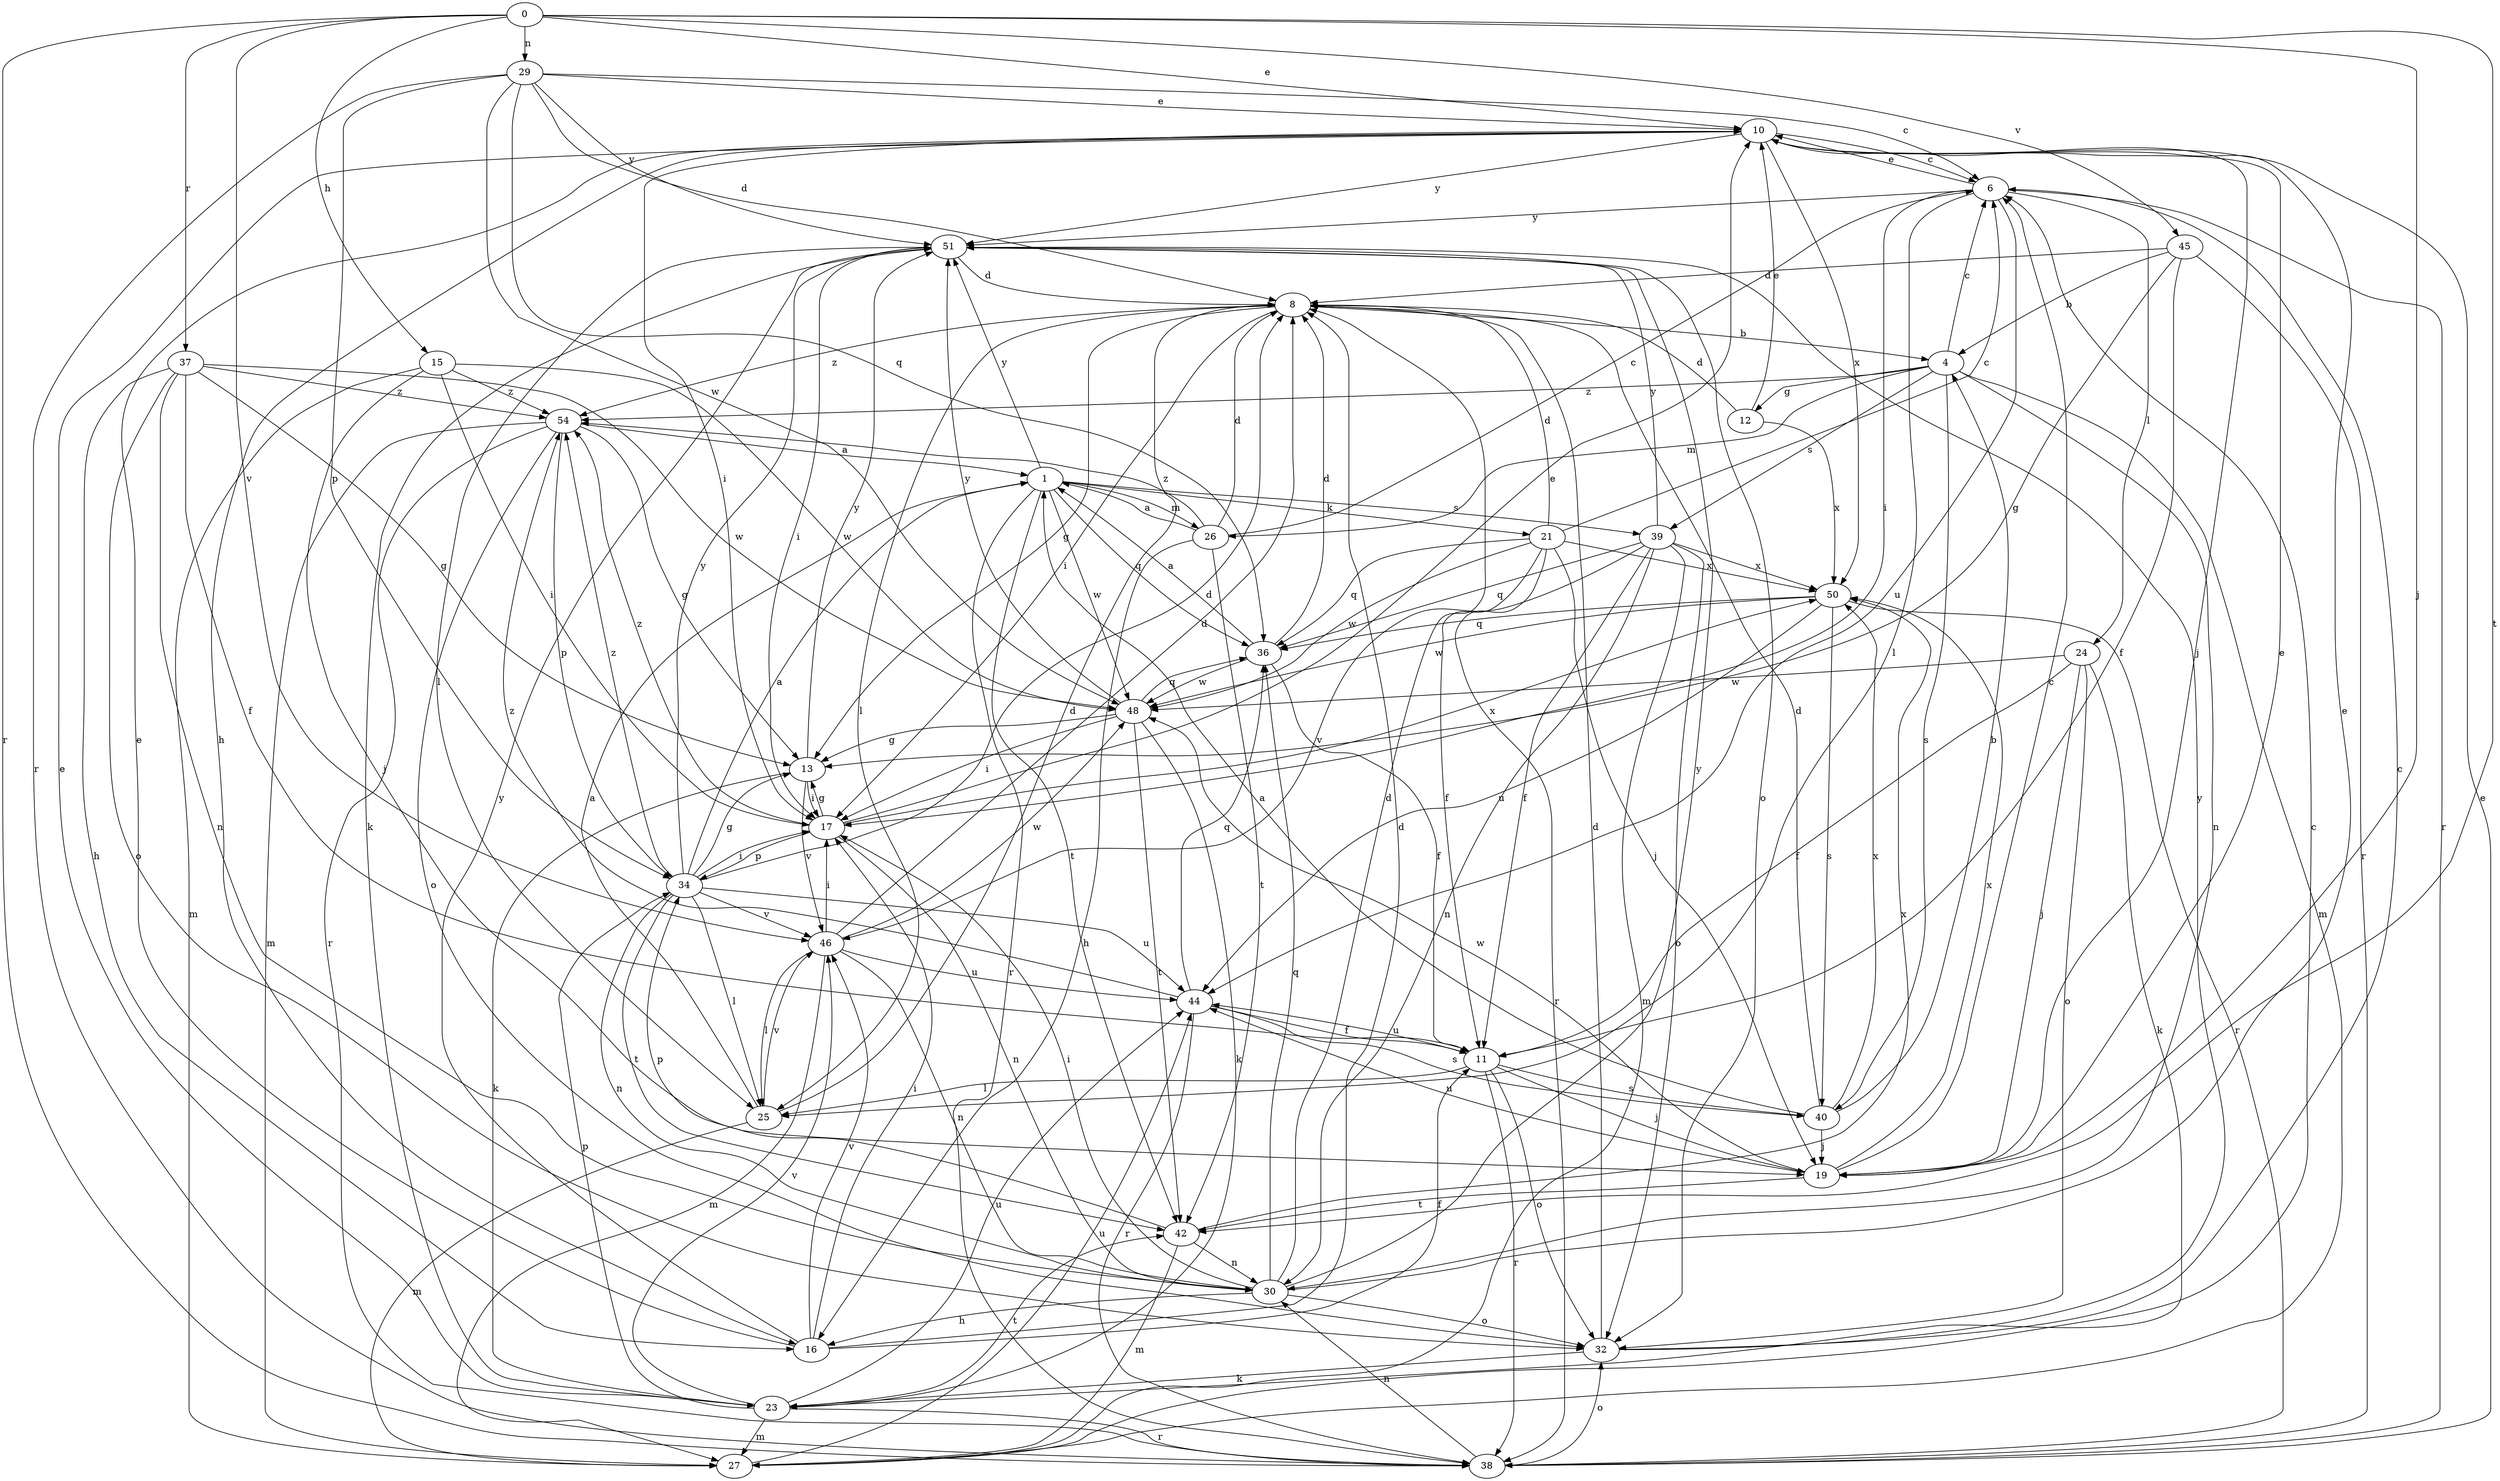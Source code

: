 strict digraph  {
0;
1;
4;
6;
8;
10;
11;
12;
13;
15;
16;
17;
19;
21;
23;
24;
25;
26;
27;
29;
30;
32;
34;
36;
37;
38;
39;
40;
42;
44;
45;
46;
48;
50;
51;
54;
0 -> 10  [label=e];
0 -> 15  [label=h];
0 -> 19  [label=j];
0 -> 29  [label=n];
0 -> 37  [label=r];
0 -> 38  [label=r];
0 -> 42  [label=t];
0 -> 45  [label=v];
0 -> 46  [label=v];
1 -> 21  [label=k];
1 -> 26  [label=m];
1 -> 36  [label=q];
1 -> 38  [label=r];
1 -> 39  [label=s];
1 -> 42  [label=t];
1 -> 48  [label=w];
1 -> 51  [label=y];
4 -> 6  [label=c];
4 -> 12  [label=g];
4 -> 26  [label=m];
4 -> 27  [label=m];
4 -> 30  [label=n];
4 -> 39  [label=s];
4 -> 40  [label=s];
4 -> 54  [label=z];
6 -> 10  [label=e];
6 -> 17  [label=i];
6 -> 24  [label=l];
6 -> 25  [label=l];
6 -> 38  [label=r];
6 -> 44  [label=u];
6 -> 51  [label=y];
8 -> 4  [label=b];
8 -> 13  [label=g];
8 -> 17  [label=i];
8 -> 25  [label=l];
8 -> 54  [label=z];
10 -> 6  [label=c];
10 -> 16  [label=h];
10 -> 17  [label=i];
10 -> 19  [label=j];
10 -> 50  [label=x];
10 -> 51  [label=y];
11 -> 19  [label=j];
11 -> 25  [label=l];
11 -> 32  [label=o];
11 -> 38  [label=r];
11 -> 40  [label=s];
11 -> 44  [label=u];
12 -> 8  [label=d];
12 -> 10  [label=e];
12 -> 50  [label=x];
13 -> 17  [label=i];
13 -> 23  [label=k];
13 -> 46  [label=v];
13 -> 51  [label=y];
15 -> 17  [label=i];
15 -> 19  [label=j];
15 -> 27  [label=m];
15 -> 48  [label=w];
15 -> 54  [label=z];
16 -> 8  [label=d];
16 -> 10  [label=e];
16 -> 11  [label=f];
16 -> 17  [label=i];
16 -> 46  [label=v];
16 -> 51  [label=y];
17 -> 10  [label=e];
17 -> 13  [label=g];
17 -> 30  [label=n];
17 -> 34  [label=p];
17 -> 50  [label=x];
17 -> 54  [label=z];
19 -> 6  [label=c];
19 -> 10  [label=e];
19 -> 42  [label=t];
19 -> 44  [label=u];
19 -> 48  [label=w];
19 -> 50  [label=x];
21 -> 6  [label=c];
21 -> 8  [label=d];
21 -> 11  [label=f];
21 -> 19  [label=j];
21 -> 36  [label=q];
21 -> 38  [label=r];
21 -> 48  [label=w];
21 -> 50  [label=x];
23 -> 10  [label=e];
23 -> 27  [label=m];
23 -> 34  [label=p];
23 -> 38  [label=r];
23 -> 42  [label=t];
23 -> 44  [label=u];
23 -> 46  [label=v];
24 -> 11  [label=f];
24 -> 19  [label=j];
24 -> 23  [label=k];
24 -> 32  [label=o];
24 -> 48  [label=w];
25 -> 1  [label=a];
25 -> 8  [label=d];
25 -> 27  [label=m];
25 -> 46  [label=v];
26 -> 1  [label=a];
26 -> 6  [label=c];
26 -> 8  [label=d];
26 -> 16  [label=h];
26 -> 42  [label=t];
26 -> 54  [label=z];
27 -> 6  [label=c];
27 -> 44  [label=u];
29 -> 6  [label=c];
29 -> 8  [label=d];
29 -> 10  [label=e];
29 -> 34  [label=p];
29 -> 36  [label=q];
29 -> 38  [label=r];
29 -> 48  [label=w];
29 -> 51  [label=y];
30 -> 8  [label=d];
30 -> 10  [label=e];
30 -> 16  [label=h];
30 -> 17  [label=i];
30 -> 32  [label=o];
30 -> 36  [label=q];
30 -> 51  [label=y];
32 -> 6  [label=c];
32 -> 8  [label=d];
32 -> 23  [label=k];
32 -> 51  [label=y];
34 -> 1  [label=a];
34 -> 8  [label=d];
34 -> 13  [label=g];
34 -> 17  [label=i];
34 -> 25  [label=l];
34 -> 30  [label=n];
34 -> 42  [label=t];
34 -> 44  [label=u];
34 -> 46  [label=v];
34 -> 51  [label=y];
34 -> 54  [label=z];
36 -> 1  [label=a];
36 -> 8  [label=d];
36 -> 11  [label=f];
36 -> 48  [label=w];
37 -> 11  [label=f];
37 -> 13  [label=g];
37 -> 16  [label=h];
37 -> 30  [label=n];
37 -> 32  [label=o];
37 -> 48  [label=w];
37 -> 54  [label=z];
38 -> 10  [label=e];
38 -> 30  [label=n];
38 -> 32  [label=o];
39 -> 11  [label=f];
39 -> 27  [label=m];
39 -> 30  [label=n];
39 -> 32  [label=o];
39 -> 36  [label=q];
39 -> 46  [label=v];
39 -> 50  [label=x];
39 -> 51  [label=y];
40 -> 1  [label=a];
40 -> 4  [label=b];
40 -> 8  [label=d];
40 -> 19  [label=j];
40 -> 50  [label=x];
42 -> 27  [label=m];
42 -> 30  [label=n];
42 -> 34  [label=p];
42 -> 50  [label=x];
44 -> 11  [label=f];
44 -> 36  [label=q];
44 -> 38  [label=r];
44 -> 40  [label=s];
44 -> 54  [label=z];
45 -> 4  [label=b];
45 -> 8  [label=d];
45 -> 11  [label=f];
45 -> 13  [label=g];
45 -> 38  [label=r];
46 -> 8  [label=d];
46 -> 17  [label=i];
46 -> 25  [label=l];
46 -> 27  [label=m];
46 -> 30  [label=n];
46 -> 44  [label=u];
46 -> 48  [label=w];
48 -> 13  [label=g];
48 -> 17  [label=i];
48 -> 23  [label=k];
48 -> 36  [label=q];
48 -> 42  [label=t];
48 -> 51  [label=y];
50 -> 36  [label=q];
50 -> 38  [label=r];
50 -> 40  [label=s];
50 -> 44  [label=u];
50 -> 48  [label=w];
51 -> 8  [label=d];
51 -> 17  [label=i];
51 -> 23  [label=k];
51 -> 25  [label=l];
51 -> 32  [label=o];
54 -> 1  [label=a];
54 -> 13  [label=g];
54 -> 27  [label=m];
54 -> 32  [label=o];
54 -> 34  [label=p];
54 -> 38  [label=r];
}

